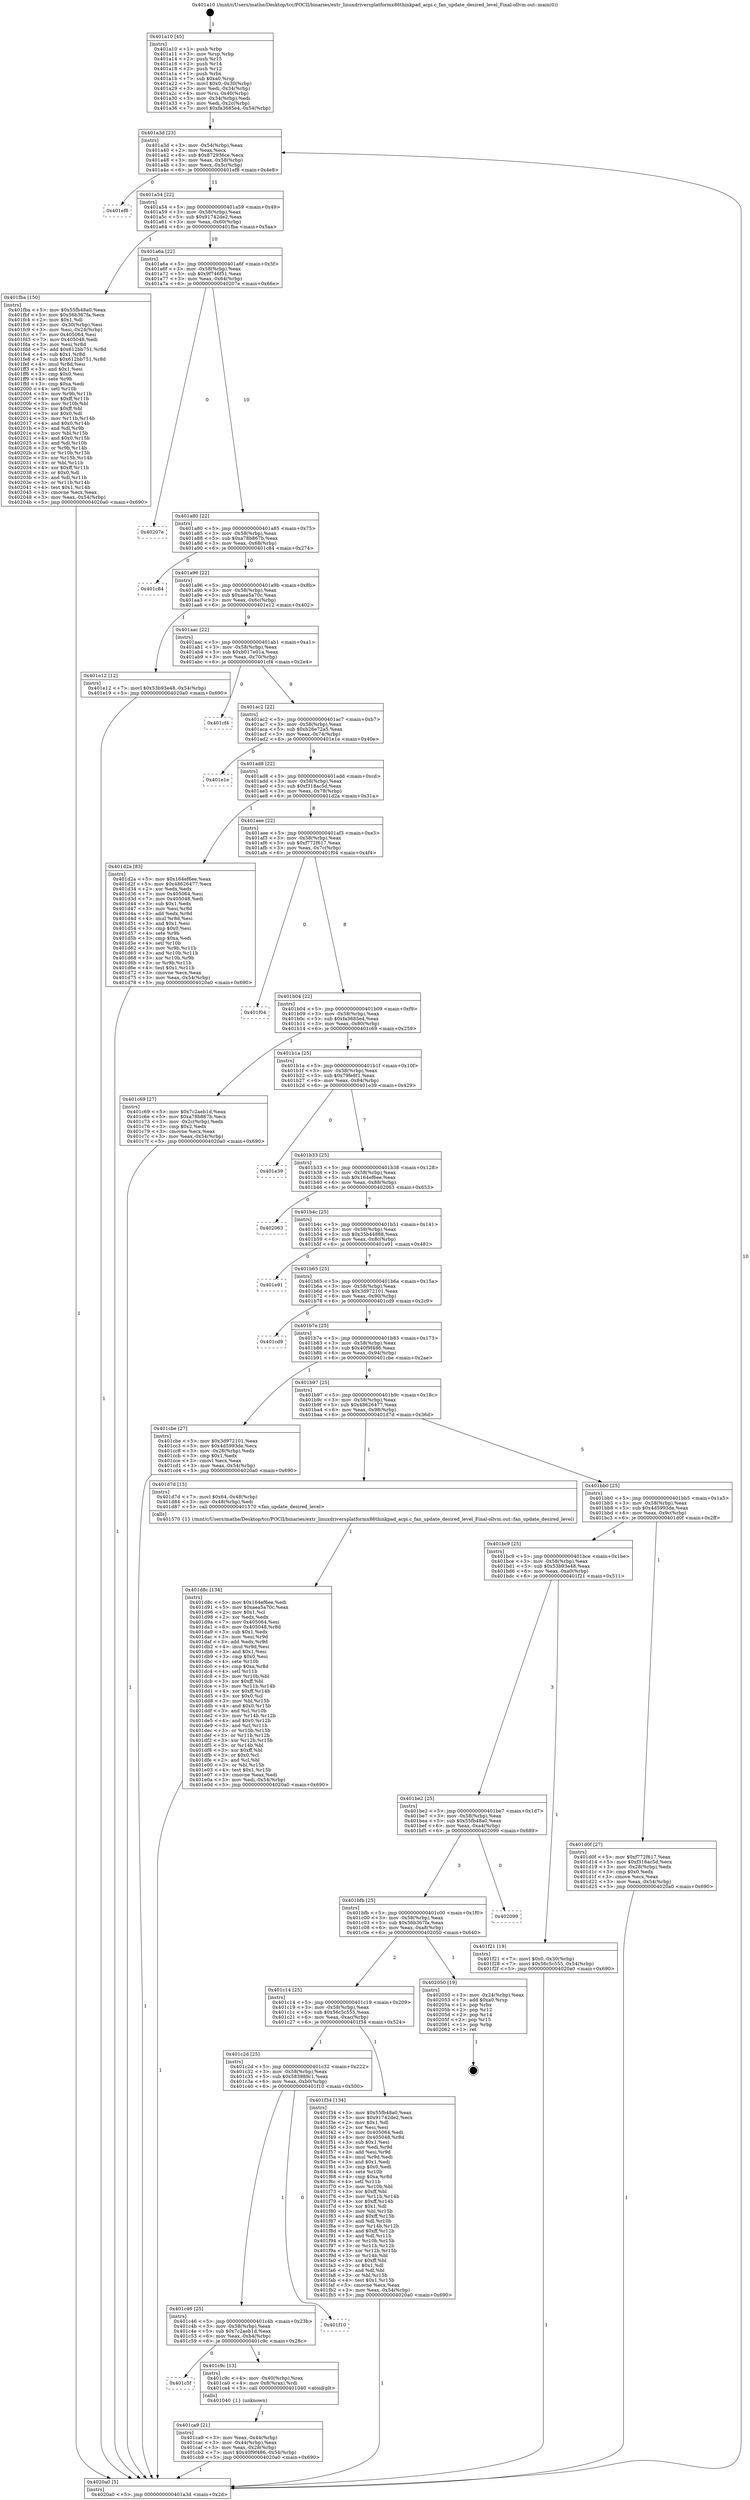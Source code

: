 digraph "0x401a10" {
  label = "0x401a10 (/mnt/c/Users/mathe/Desktop/tcc/POCII/binaries/extr_linuxdriversplatformx86thinkpad_acpi.c_fan_update_desired_level_Final-ollvm.out::main(0))"
  labelloc = "t"
  node[shape=record]

  Entry [label="",width=0.3,height=0.3,shape=circle,fillcolor=black,style=filled]
  "0x401a3d" [label="{
     0x401a3d [23]\l
     | [instrs]\l
     &nbsp;&nbsp;0x401a3d \<+3\>: mov -0x54(%rbp),%eax\l
     &nbsp;&nbsp;0x401a40 \<+2\>: mov %eax,%ecx\l
     &nbsp;&nbsp;0x401a42 \<+6\>: sub $0x872936ce,%ecx\l
     &nbsp;&nbsp;0x401a48 \<+3\>: mov %eax,-0x58(%rbp)\l
     &nbsp;&nbsp;0x401a4b \<+3\>: mov %ecx,-0x5c(%rbp)\l
     &nbsp;&nbsp;0x401a4e \<+6\>: je 0000000000401ef8 \<main+0x4e8\>\l
  }"]
  "0x401ef8" [label="{
     0x401ef8\l
  }", style=dashed]
  "0x401a54" [label="{
     0x401a54 [22]\l
     | [instrs]\l
     &nbsp;&nbsp;0x401a54 \<+5\>: jmp 0000000000401a59 \<main+0x49\>\l
     &nbsp;&nbsp;0x401a59 \<+3\>: mov -0x58(%rbp),%eax\l
     &nbsp;&nbsp;0x401a5c \<+5\>: sub $0x91742de2,%eax\l
     &nbsp;&nbsp;0x401a61 \<+3\>: mov %eax,-0x60(%rbp)\l
     &nbsp;&nbsp;0x401a64 \<+6\>: je 0000000000401fba \<main+0x5aa\>\l
  }"]
  Exit [label="",width=0.3,height=0.3,shape=circle,fillcolor=black,style=filled,peripheries=2]
  "0x401fba" [label="{
     0x401fba [150]\l
     | [instrs]\l
     &nbsp;&nbsp;0x401fba \<+5\>: mov $0x55fb48a0,%eax\l
     &nbsp;&nbsp;0x401fbf \<+5\>: mov $0x56b367fa,%ecx\l
     &nbsp;&nbsp;0x401fc4 \<+2\>: mov $0x1,%dl\l
     &nbsp;&nbsp;0x401fc6 \<+3\>: mov -0x30(%rbp),%esi\l
     &nbsp;&nbsp;0x401fc9 \<+3\>: mov %esi,-0x24(%rbp)\l
     &nbsp;&nbsp;0x401fcc \<+7\>: mov 0x405064,%esi\l
     &nbsp;&nbsp;0x401fd3 \<+7\>: mov 0x405048,%edi\l
     &nbsp;&nbsp;0x401fda \<+3\>: mov %esi,%r8d\l
     &nbsp;&nbsp;0x401fdd \<+7\>: add $0x612bb751,%r8d\l
     &nbsp;&nbsp;0x401fe4 \<+4\>: sub $0x1,%r8d\l
     &nbsp;&nbsp;0x401fe8 \<+7\>: sub $0x612bb751,%r8d\l
     &nbsp;&nbsp;0x401fef \<+4\>: imul %r8d,%esi\l
     &nbsp;&nbsp;0x401ff3 \<+3\>: and $0x1,%esi\l
     &nbsp;&nbsp;0x401ff6 \<+3\>: cmp $0x0,%esi\l
     &nbsp;&nbsp;0x401ff9 \<+4\>: sete %r9b\l
     &nbsp;&nbsp;0x401ffd \<+3\>: cmp $0xa,%edi\l
     &nbsp;&nbsp;0x402000 \<+4\>: setl %r10b\l
     &nbsp;&nbsp;0x402004 \<+3\>: mov %r9b,%r11b\l
     &nbsp;&nbsp;0x402007 \<+4\>: xor $0xff,%r11b\l
     &nbsp;&nbsp;0x40200b \<+3\>: mov %r10b,%bl\l
     &nbsp;&nbsp;0x40200e \<+3\>: xor $0xff,%bl\l
     &nbsp;&nbsp;0x402011 \<+3\>: xor $0x0,%dl\l
     &nbsp;&nbsp;0x402014 \<+3\>: mov %r11b,%r14b\l
     &nbsp;&nbsp;0x402017 \<+4\>: and $0x0,%r14b\l
     &nbsp;&nbsp;0x40201b \<+3\>: and %dl,%r9b\l
     &nbsp;&nbsp;0x40201e \<+3\>: mov %bl,%r15b\l
     &nbsp;&nbsp;0x402021 \<+4\>: and $0x0,%r15b\l
     &nbsp;&nbsp;0x402025 \<+3\>: and %dl,%r10b\l
     &nbsp;&nbsp;0x402028 \<+3\>: or %r9b,%r14b\l
     &nbsp;&nbsp;0x40202b \<+3\>: or %r10b,%r15b\l
     &nbsp;&nbsp;0x40202e \<+3\>: xor %r15b,%r14b\l
     &nbsp;&nbsp;0x402031 \<+3\>: or %bl,%r11b\l
     &nbsp;&nbsp;0x402034 \<+4\>: xor $0xff,%r11b\l
     &nbsp;&nbsp;0x402038 \<+3\>: or $0x0,%dl\l
     &nbsp;&nbsp;0x40203b \<+3\>: and %dl,%r11b\l
     &nbsp;&nbsp;0x40203e \<+3\>: or %r11b,%r14b\l
     &nbsp;&nbsp;0x402041 \<+4\>: test $0x1,%r14b\l
     &nbsp;&nbsp;0x402045 \<+3\>: cmovne %ecx,%eax\l
     &nbsp;&nbsp;0x402048 \<+3\>: mov %eax,-0x54(%rbp)\l
     &nbsp;&nbsp;0x40204b \<+5\>: jmp 00000000004020a0 \<main+0x690\>\l
  }"]
  "0x401a6a" [label="{
     0x401a6a [22]\l
     | [instrs]\l
     &nbsp;&nbsp;0x401a6a \<+5\>: jmp 0000000000401a6f \<main+0x5f\>\l
     &nbsp;&nbsp;0x401a6f \<+3\>: mov -0x58(%rbp),%eax\l
     &nbsp;&nbsp;0x401a72 \<+5\>: sub $0x9f746f51,%eax\l
     &nbsp;&nbsp;0x401a77 \<+3\>: mov %eax,-0x64(%rbp)\l
     &nbsp;&nbsp;0x401a7a \<+6\>: je 000000000040207e \<main+0x66e\>\l
  }"]
  "0x401d8c" [label="{
     0x401d8c [134]\l
     | [instrs]\l
     &nbsp;&nbsp;0x401d8c \<+5\>: mov $0x164ef6ee,%edi\l
     &nbsp;&nbsp;0x401d91 \<+5\>: mov $0xaea5a70c,%eax\l
     &nbsp;&nbsp;0x401d96 \<+2\>: mov $0x1,%cl\l
     &nbsp;&nbsp;0x401d98 \<+2\>: xor %edx,%edx\l
     &nbsp;&nbsp;0x401d9a \<+7\>: mov 0x405064,%esi\l
     &nbsp;&nbsp;0x401da1 \<+8\>: mov 0x405048,%r8d\l
     &nbsp;&nbsp;0x401da9 \<+3\>: sub $0x1,%edx\l
     &nbsp;&nbsp;0x401dac \<+3\>: mov %esi,%r9d\l
     &nbsp;&nbsp;0x401daf \<+3\>: add %edx,%r9d\l
     &nbsp;&nbsp;0x401db2 \<+4\>: imul %r9d,%esi\l
     &nbsp;&nbsp;0x401db6 \<+3\>: and $0x1,%esi\l
     &nbsp;&nbsp;0x401db9 \<+3\>: cmp $0x0,%esi\l
     &nbsp;&nbsp;0x401dbc \<+4\>: sete %r10b\l
     &nbsp;&nbsp;0x401dc0 \<+4\>: cmp $0xa,%r8d\l
     &nbsp;&nbsp;0x401dc4 \<+4\>: setl %r11b\l
     &nbsp;&nbsp;0x401dc8 \<+3\>: mov %r10b,%bl\l
     &nbsp;&nbsp;0x401dcb \<+3\>: xor $0xff,%bl\l
     &nbsp;&nbsp;0x401dce \<+3\>: mov %r11b,%r14b\l
     &nbsp;&nbsp;0x401dd1 \<+4\>: xor $0xff,%r14b\l
     &nbsp;&nbsp;0x401dd5 \<+3\>: xor $0x0,%cl\l
     &nbsp;&nbsp;0x401dd8 \<+3\>: mov %bl,%r15b\l
     &nbsp;&nbsp;0x401ddb \<+4\>: and $0x0,%r15b\l
     &nbsp;&nbsp;0x401ddf \<+3\>: and %cl,%r10b\l
     &nbsp;&nbsp;0x401de2 \<+3\>: mov %r14b,%r12b\l
     &nbsp;&nbsp;0x401de5 \<+4\>: and $0x0,%r12b\l
     &nbsp;&nbsp;0x401de9 \<+3\>: and %cl,%r11b\l
     &nbsp;&nbsp;0x401dec \<+3\>: or %r10b,%r15b\l
     &nbsp;&nbsp;0x401def \<+3\>: or %r11b,%r12b\l
     &nbsp;&nbsp;0x401df2 \<+3\>: xor %r12b,%r15b\l
     &nbsp;&nbsp;0x401df5 \<+3\>: or %r14b,%bl\l
     &nbsp;&nbsp;0x401df8 \<+3\>: xor $0xff,%bl\l
     &nbsp;&nbsp;0x401dfb \<+3\>: or $0x0,%cl\l
     &nbsp;&nbsp;0x401dfe \<+2\>: and %cl,%bl\l
     &nbsp;&nbsp;0x401e00 \<+3\>: or %bl,%r15b\l
     &nbsp;&nbsp;0x401e03 \<+4\>: test $0x1,%r15b\l
     &nbsp;&nbsp;0x401e07 \<+3\>: cmovne %eax,%edi\l
     &nbsp;&nbsp;0x401e0a \<+3\>: mov %edi,-0x54(%rbp)\l
     &nbsp;&nbsp;0x401e0d \<+5\>: jmp 00000000004020a0 \<main+0x690\>\l
  }"]
  "0x40207e" [label="{
     0x40207e\l
  }", style=dashed]
  "0x401a80" [label="{
     0x401a80 [22]\l
     | [instrs]\l
     &nbsp;&nbsp;0x401a80 \<+5\>: jmp 0000000000401a85 \<main+0x75\>\l
     &nbsp;&nbsp;0x401a85 \<+3\>: mov -0x58(%rbp),%eax\l
     &nbsp;&nbsp;0x401a88 \<+5\>: sub $0xa78b867b,%eax\l
     &nbsp;&nbsp;0x401a8d \<+3\>: mov %eax,-0x68(%rbp)\l
     &nbsp;&nbsp;0x401a90 \<+6\>: je 0000000000401c84 \<main+0x274\>\l
  }"]
  "0x401ca9" [label="{
     0x401ca9 [21]\l
     | [instrs]\l
     &nbsp;&nbsp;0x401ca9 \<+3\>: mov %eax,-0x44(%rbp)\l
     &nbsp;&nbsp;0x401cac \<+3\>: mov -0x44(%rbp),%eax\l
     &nbsp;&nbsp;0x401caf \<+3\>: mov %eax,-0x28(%rbp)\l
     &nbsp;&nbsp;0x401cb2 \<+7\>: movl $0x40f9f486,-0x54(%rbp)\l
     &nbsp;&nbsp;0x401cb9 \<+5\>: jmp 00000000004020a0 \<main+0x690\>\l
  }"]
  "0x401c84" [label="{
     0x401c84\l
  }", style=dashed]
  "0x401a96" [label="{
     0x401a96 [22]\l
     | [instrs]\l
     &nbsp;&nbsp;0x401a96 \<+5\>: jmp 0000000000401a9b \<main+0x8b\>\l
     &nbsp;&nbsp;0x401a9b \<+3\>: mov -0x58(%rbp),%eax\l
     &nbsp;&nbsp;0x401a9e \<+5\>: sub $0xaea5a70c,%eax\l
     &nbsp;&nbsp;0x401aa3 \<+3\>: mov %eax,-0x6c(%rbp)\l
     &nbsp;&nbsp;0x401aa6 \<+6\>: je 0000000000401e12 \<main+0x402\>\l
  }"]
  "0x401c5f" [label="{
     0x401c5f\l
  }", style=dashed]
  "0x401e12" [label="{
     0x401e12 [12]\l
     | [instrs]\l
     &nbsp;&nbsp;0x401e12 \<+7\>: movl $0x53b93e48,-0x54(%rbp)\l
     &nbsp;&nbsp;0x401e19 \<+5\>: jmp 00000000004020a0 \<main+0x690\>\l
  }"]
  "0x401aac" [label="{
     0x401aac [22]\l
     | [instrs]\l
     &nbsp;&nbsp;0x401aac \<+5\>: jmp 0000000000401ab1 \<main+0xa1\>\l
     &nbsp;&nbsp;0x401ab1 \<+3\>: mov -0x58(%rbp),%eax\l
     &nbsp;&nbsp;0x401ab4 \<+5\>: sub $0xb017e01a,%eax\l
     &nbsp;&nbsp;0x401ab9 \<+3\>: mov %eax,-0x70(%rbp)\l
     &nbsp;&nbsp;0x401abc \<+6\>: je 0000000000401cf4 \<main+0x2e4\>\l
  }"]
  "0x401c9c" [label="{
     0x401c9c [13]\l
     | [instrs]\l
     &nbsp;&nbsp;0x401c9c \<+4\>: mov -0x40(%rbp),%rax\l
     &nbsp;&nbsp;0x401ca0 \<+4\>: mov 0x8(%rax),%rdi\l
     &nbsp;&nbsp;0x401ca4 \<+5\>: call 0000000000401040 \<atoi@plt\>\l
     | [calls]\l
     &nbsp;&nbsp;0x401040 \{1\} (unknown)\l
  }"]
  "0x401cf4" [label="{
     0x401cf4\l
  }", style=dashed]
  "0x401ac2" [label="{
     0x401ac2 [22]\l
     | [instrs]\l
     &nbsp;&nbsp;0x401ac2 \<+5\>: jmp 0000000000401ac7 \<main+0xb7\>\l
     &nbsp;&nbsp;0x401ac7 \<+3\>: mov -0x58(%rbp),%eax\l
     &nbsp;&nbsp;0x401aca \<+5\>: sub $0xb26e72a5,%eax\l
     &nbsp;&nbsp;0x401acf \<+3\>: mov %eax,-0x74(%rbp)\l
     &nbsp;&nbsp;0x401ad2 \<+6\>: je 0000000000401e1e \<main+0x40e\>\l
  }"]
  "0x401c46" [label="{
     0x401c46 [25]\l
     | [instrs]\l
     &nbsp;&nbsp;0x401c46 \<+5\>: jmp 0000000000401c4b \<main+0x23b\>\l
     &nbsp;&nbsp;0x401c4b \<+3\>: mov -0x58(%rbp),%eax\l
     &nbsp;&nbsp;0x401c4e \<+5\>: sub $0x7c2aeb1d,%eax\l
     &nbsp;&nbsp;0x401c53 \<+6\>: mov %eax,-0xb4(%rbp)\l
     &nbsp;&nbsp;0x401c59 \<+6\>: je 0000000000401c9c \<main+0x28c\>\l
  }"]
  "0x401e1e" [label="{
     0x401e1e\l
  }", style=dashed]
  "0x401ad8" [label="{
     0x401ad8 [22]\l
     | [instrs]\l
     &nbsp;&nbsp;0x401ad8 \<+5\>: jmp 0000000000401add \<main+0xcd\>\l
     &nbsp;&nbsp;0x401add \<+3\>: mov -0x58(%rbp),%eax\l
     &nbsp;&nbsp;0x401ae0 \<+5\>: sub $0xf318ac5d,%eax\l
     &nbsp;&nbsp;0x401ae5 \<+3\>: mov %eax,-0x78(%rbp)\l
     &nbsp;&nbsp;0x401ae8 \<+6\>: je 0000000000401d2a \<main+0x31a\>\l
  }"]
  "0x401f10" [label="{
     0x401f10\l
  }", style=dashed]
  "0x401d2a" [label="{
     0x401d2a [83]\l
     | [instrs]\l
     &nbsp;&nbsp;0x401d2a \<+5\>: mov $0x164ef6ee,%eax\l
     &nbsp;&nbsp;0x401d2f \<+5\>: mov $0x48626477,%ecx\l
     &nbsp;&nbsp;0x401d34 \<+2\>: xor %edx,%edx\l
     &nbsp;&nbsp;0x401d36 \<+7\>: mov 0x405064,%esi\l
     &nbsp;&nbsp;0x401d3d \<+7\>: mov 0x405048,%edi\l
     &nbsp;&nbsp;0x401d44 \<+3\>: sub $0x1,%edx\l
     &nbsp;&nbsp;0x401d47 \<+3\>: mov %esi,%r8d\l
     &nbsp;&nbsp;0x401d4a \<+3\>: add %edx,%r8d\l
     &nbsp;&nbsp;0x401d4d \<+4\>: imul %r8d,%esi\l
     &nbsp;&nbsp;0x401d51 \<+3\>: and $0x1,%esi\l
     &nbsp;&nbsp;0x401d54 \<+3\>: cmp $0x0,%esi\l
     &nbsp;&nbsp;0x401d57 \<+4\>: sete %r9b\l
     &nbsp;&nbsp;0x401d5b \<+3\>: cmp $0xa,%edi\l
     &nbsp;&nbsp;0x401d5e \<+4\>: setl %r10b\l
     &nbsp;&nbsp;0x401d62 \<+3\>: mov %r9b,%r11b\l
     &nbsp;&nbsp;0x401d65 \<+3\>: and %r10b,%r11b\l
     &nbsp;&nbsp;0x401d68 \<+3\>: xor %r10b,%r9b\l
     &nbsp;&nbsp;0x401d6b \<+3\>: or %r9b,%r11b\l
     &nbsp;&nbsp;0x401d6e \<+4\>: test $0x1,%r11b\l
     &nbsp;&nbsp;0x401d72 \<+3\>: cmovne %ecx,%eax\l
     &nbsp;&nbsp;0x401d75 \<+3\>: mov %eax,-0x54(%rbp)\l
     &nbsp;&nbsp;0x401d78 \<+5\>: jmp 00000000004020a0 \<main+0x690\>\l
  }"]
  "0x401aee" [label="{
     0x401aee [22]\l
     | [instrs]\l
     &nbsp;&nbsp;0x401aee \<+5\>: jmp 0000000000401af3 \<main+0xe3\>\l
     &nbsp;&nbsp;0x401af3 \<+3\>: mov -0x58(%rbp),%eax\l
     &nbsp;&nbsp;0x401af6 \<+5\>: sub $0xf772f617,%eax\l
     &nbsp;&nbsp;0x401afb \<+3\>: mov %eax,-0x7c(%rbp)\l
     &nbsp;&nbsp;0x401afe \<+6\>: je 0000000000401f04 \<main+0x4f4\>\l
  }"]
  "0x401c2d" [label="{
     0x401c2d [25]\l
     | [instrs]\l
     &nbsp;&nbsp;0x401c2d \<+5\>: jmp 0000000000401c32 \<main+0x222\>\l
     &nbsp;&nbsp;0x401c32 \<+3\>: mov -0x58(%rbp),%eax\l
     &nbsp;&nbsp;0x401c35 \<+5\>: sub $0x583989c1,%eax\l
     &nbsp;&nbsp;0x401c3a \<+6\>: mov %eax,-0xb0(%rbp)\l
     &nbsp;&nbsp;0x401c40 \<+6\>: je 0000000000401f10 \<main+0x500\>\l
  }"]
  "0x401f04" [label="{
     0x401f04\l
  }", style=dashed]
  "0x401b04" [label="{
     0x401b04 [22]\l
     | [instrs]\l
     &nbsp;&nbsp;0x401b04 \<+5\>: jmp 0000000000401b09 \<main+0xf9\>\l
     &nbsp;&nbsp;0x401b09 \<+3\>: mov -0x58(%rbp),%eax\l
     &nbsp;&nbsp;0x401b0c \<+5\>: sub $0xfa3685e4,%eax\l
     &nbsp;&nbsp;0x401b11 \<+3\>: mov %eax,-0x80(%rbp)\l
     &nbsp;&nbsp;0x401b14 \<+6\>: je 0000000000401c69 \<main+0x259\>\l
  }"]
  "0x401f34" [label="{
     0x401f34 [134]\l
     | [instrs]\l
     &nbsp;&nbsp;0x401f34 \<+5\>: mov $0x55fb48a0,%eax\l
     &nbsp;&nbsp;0x401f39 \<+5\>: mov $0x91742de2,%ecx\l
     &nbsp;&nbsp;0x401f3e \<+2\>: mov $0x1,%dl\l
     &nbsp;&nbsp;0x401f40 \<+2\>: xor %esi,%esi\l
     &nbsp;&nbsp;0x401f42 \<+7\>: mov 0x405064,%edi\l
     &nbsp;&nbsp;0x401f49 \<+8\>: mov 0x405048,%r8d\l
     &nbsp;&nbsp;0x401f51 \<+3\>: sub $0x1,%esi\l
     &nbsp;&nbsp;0x401f54 \<+3\>: mov %edi,%r9d\l
     &nbsp;&nbsp;0x401f57 \<+3\>: add %esi,%r9d\l
     &nbsp;&nbsp;0x401f5a \<+4\>: imul %r9d,%edi\l
     &nbsp;&nbsp;0x401f5e \<+3\>: and $0x1,%edi\l
     &nbsp;&nbsp;0x401f61 \<+3\>: cmp $0x0,%edi\l
     &nbsp;&nbsp;0x401f64 \<+4\>: sete %r10b\l
     &nbsp;&nbsp;0x401f68 \<+4\>: cmp $0xa,%r8d\l
     &nbsp;&nbsp;0x401f6c \<+4\>: setl %r11b\l
     &nbsp;&nbsp;0x401f70 \<+3\>: mov %r10b,%bl\l
     &nbsp;&nbsp;0x401f73 \<+3\>: xor $0xff,%bl\l
     &nbsp;&nbsp;0x401f76 \<+3\>: mov %r11b,%r14b\l
     &nbsp;&nbsp;0x401f79 \<+4\>: xor $0xff,%r14b\l
     &nbsp;&nbsp;0x401f7d \<+3\>: xor $0x1,%dl\l
     &nbsp;&nbsp;0x401f80 \<+3\>: mov %bl,%r15b\l
     &nbsp;&nbsp;0x401f83 \<+4\>: and $0xff,%r15b\l
     &nbsp;&nbsp;0x401f87 \<+3\>: and %dl,%r10b\l
     &nbsp;&nbsp;0x401f8a \<+3\>: mov %r14b,%r12b\l
     &nbsp;&nbsp;0x401f8d \<+4\>: and $0xff,%r12b\l
     &nbsp;&nbsp;0x401f91 \<+3\>: and %dl,%r11b\l
     &nbsp;&nbsp;0x401f94 \<+3\>: or %r10b,%r15b\l
     &nbsp;&nbsp;0x401f97 \<+3\>: or %r11b,%r12b\l
     &nbsp;&nbsp;0x401f9a \<+3\>: xor %r12b,%r15b\l
     &nbsp;&nbsp;0x401f9d \<+3\>: or %r14b,%bl\l
     &nbsp;&nbsp;0x401fa0 \<+3\>: xor $0xff,%bl\l
     &nbsp;&nbsp;0x401fa3 \<+3\>: or $0x1,%dl\l
     &nbsp;&nbsp;0x401fa6 \<+2\>: and %dl,%bl\l
     &nbsp;&nbsp;0x401fa8 \<+3\>: or %bl,%r15b\l
     &nbsp;&nbsp;0x401fab \<+4\>: test $0x1,%r15b\l
     &nbsp;&nbsp;0x401faf \<+3\>: cmovne %ecx,%eax\l
     &nbsp;&nbsp;0x401fb2 \<+3\>: mov %eax,-0x54(%rbp)\l
     &nbsp;&nbsp;0x401fb5 \<+5\>: jmp 00000000004020a0 \<main+0x690\>\l
  }"]
  "0x401c69" [label="{
     0x401c69 [27]\l
     | [instrs]\l
     &nbsp;&nbsp;0x401c69 \<+5\>: mov $0x7c2aeb1d,%eax\l
     &nbsp;&nbsp;0x401c6e \<+5\>: mov $0xa78b867b,%ecx\l
     &nbsp;&nbsp;0x401c73 \<+3\>: mov -0x2c(%rbp),%edx\l
     &nbsp;&nbsp;0x401c76 \<+3\>: cmp $0x2,%edx\l
     &nbsp;&nbsp;0x401c79 \<+3\>: cmovne %ecx,%eax\l
     &nbsp;&nbsp;0x401c7c \<+3\>: mov %eax,-0x54(%rbp)\l
     &nbsp;&nbsp;0x401c7f \<+5\>: jmp 00000000004020a0 \<main+0x690\>\l
  }"]
  "0x401b1a" [label="{
     0x401b1a [25]\l
     | [instrs]\l
     &nbsp;&nbsp;0x401b1a \<+5\>: jmp 0000000000401b1f \<main+0x10f\>\l
     &nbsp;&nbsp;0x401b1f \<+3\>: mov -0x58(%rbp),%eax\l
     &nbsp;&nbsp;0x401b22 \<+5\>: sub $0x79fe8f1,%eax\l
     &nbsp;&nbsp;0x401b27 \<+6\>: mov %eax,-0x84(%rbp)\l
     &nbsp;&nbsp;0x401b2d \<+6\>: je 0000000000401e39 \<main+0x429\>\l
  }"]
  "0x4020a0" [label="{
     0x4020a0 [5]\l
     | [instrs]\l
     &nbsp;&nbsp;0x4020a0 \<+5\>: jmp 0000000000401a3d \<main+0x2d\>\l
  }"]
  "0x401a10" [label="{
     0x401a10 [45]\l
     | [instrs]\l
     &nbsp;&nbsp;0x401a10 \<+1\>: push %rbp\l
     &nbsp;&nbsp;0x401a11 \<+3\>: mov %rsp,%rbp\l
     &nbsp;&nbsp;0x401a14 \<+2\>: push %r15\l
     &nbsp;&nbsp;0x401a16 \<+2\>: push %r14\l
     &nbsp;&nbsp;0x401a18 \<+2\>: push %r12\l
     &nbsp;&nbsp;0x401a1a \<+1\>: push %rbx\l
     &nbsp;&nbsp;0x401a1b \<+7\>: sub $0xa0,%rsp\l
     &nbsp;&nbsp;0x401a22 \<+7\>: movl $0x0,-0x30(%rbp)\l
     &nbsp;&nbsp;0x401a29 \<+3\>: mov %edi,-0x34(%rbp)\l
     &nbsp;&nbsp;0x401a2c \<+4\>: mov %rsi,-0x40(%rbp)\l
     &nbsp;&nbsp;0x401a30 \<+3\>: mov -0x34(%rbp),%edi\l
     &nbsp;&nbsp;0x401a33 \<+3\>: mov %edi,-0x2c(%rbp)\l
     &nbsp;&nbsp;0x401a36 \<+7\>: movl $0xfa3685e4,-0x54(%rbp)\l
  }"]
  "0x401c14" [label="{
     0x401c14 [25]\l
     | [instrs]\l
     &nbsp;&nbsp;0x401c14 \<+5\>: jmp 0000000000401c19 \<main+0x209\>\l
     &nbsp;&nbsp;0x401c19 \<+3\>: mov -0x58(%rbp),%eax\l
     &nbsp;&nbsp;0x401c1c \<+5\>: sub $0x56c5c555,%eax\l
     &nbsp;&nbsp;0x401c21 \<+6\>: mov %eax,-0xac(%rbp)\l
     &nbsp;&nbsp;0x401c27 \<+6\>: je 0000000000401f34 \<main+0x524\>\l
  }"]
  "0x401e39" [label="{
     0x401e39\l
  }", style=dashed]
  "0x401b33" [label="{
     0x401b33 [25]\l
     | [instrs]\l
     &nbsp;&nbsp;0x401b33 \<+5\>: jmp 0000000000401b38 \<main+0x128\>\l
     &nbsp;&nbsp;0x401b38 \<+3\>: mov -0x58(%rbp),%eax\l
     &nbsp;&nbsp;0x401b3b \<+5\>: sub $0x164ef6ee,%eax\l
     &nbsp;&nbsp;0x401b40 \<+6\>: mov %eax,-0x88(%rbp)\l
     &nbsp;&nbsp;0x401b46 \<+6\>: je 0000000000402063 \<main+0x653\>\l
  }"]
  "0x402050" [label="{
     0x402050 [19]\l
     | [instrs]\l
     &nbsp;&nbsp;0x402050 \<+3\>: mov -0x24(%rbp),%eax\l
     &nbsp;&nbsp;0x402053 \<+7\>: add $0xa0,%rsp\l
     &nbsp;&nbsp;0x40205a \<+1\>: pop %rbx\l
     &nbsp;&nbsp;0x40205b \<+2\>: pop %r12\l
     &nbsp;&nbsp;0x40205d \<+2\>: pop %r14\l
     &nbsp;&nbsp;0x40205f \<+2\>: pop %r15\l
     &nbsp;&nbsp;0x402061 \<+1\>: pop %rbp\l
     &nbsp;&nbsp;0x402062 \<+1\>: ret\l
  }"]
  "0x402063" [label="{
     0x402063\l
  }", style=dashed]
  "0x401b4c" [label="{
     0x401b4c [25]\l
     | [instrs]\l
     &nbsp;&nbsp;0x401b4c \<+5\>: jmp 0000000000401b51 \<main+0x141\>\l
     &nbsp;&nbsp;0x401b51 \<+3\>: mov -0x58(%rbp),%eax\l
     &nbsp;&nbsp;0x401b54 \<+5\>: sub $0x35b44888,%eax\l
     &nbsp;&nbsp;0x401b59 \<+6\>: mov %eax,-0x8c(%rbp)\l
     &nbsp;&nbsp;0x401b5f \<+6\>: je 0000000000401e91 \<main+0x481\>\l
  }"]
  "0x401bfb" [label="{
     0x401bfb [25]\l
     | [instrs]\l
     &nbsp;&nbsp;0x401bfb \<+5\>: jmp 0000000000401c00 \<main+0x1f0\>\l
     &nbsp;&nbsp;0x401c00 \<+3\>: mov -0x58(%rbp),%eax\l
     &nbsp;&nbsp;0x401c03 \<+5\>: sub $0x56b367fa,%eax\l
     &nbsp;&nbsp;0x401c08 \<+6\>: mov %eax,-0xa8(%rbp)\l
     &nbsp;&nbsp;0x401c0e \<+6\>: je 0000000000402050 \<main+0x640\>\l
  }"]
  "0x401e91" [label="{
     0x401e91\l
  }", style=dashed]
  "0x401b65" [label="{
     0x401b65 [25]\l
     | [instrs]\l
     &nbsp;&nbsp;0x401b65 \<+5\>: jmp 0000000000401b6a \<main+0x15a\>\l
     &nbsp;&nbsp;0x401b6a \<+3\>: mov -0x58(%rbp),%eax\l
     &nbsp;&nbsp;0x401b6d \<+5\>: sub $0x3d972101,%eax\l
     &nbsp;&nbsp;0x401b72 \<+6\>: mov %eax,-0x90(%rbp)\l
     &nbsp;&nbsp;0x401b78 \<+6\>: je 0000000000401cd9 \<main+0x2c9\>\l
  }"]
  "0x402099" [label="{
     0x402099\l
  }", style=dashed]
  "0x401cd9" [label="{
     0x401cd9\l
  }", style=dashed]
  "0x401b7e" [label="{
     0x401b7e [25]\l
     | [instrs]\l
     &nbsp;&nbsp;0x401b7e \<+5\>: jmp 0000000000401b83 \<main+0x173\>\l
     &nbsp;&nbsp;0x401b83 \<+3\>: mov -0x58(%rbp),%eax\l
     &nbsp;&nbsp;0x401b86 \<+5\>: sub $0x40f9f486,%eax\l
     &nbsp;&nbsp;0x401b8b \<+6\>: mov %eax,-0x94(%rbp)\l
     &nbsp;&nbsp;0x401b91 \<+6\>: je 0000000000401cbe \<main+0x2ae\>\l
  }"]
  "0x401be2" [label="{
     0x401be2 [25]\l
     | [instrs]\l
     &nbsp;&nbsp;0x401be2 \<+5\>: jmp 0000000000401be7 \<main+0x1d7\>\l
     &nbsp;&nbsp;0x401be7 \<+3\>: mov -0x58(%rbp),%eax\l
     &nbsp;&nbsp;0x401bea \<+5\>: sub $0x55fb48a0,%eax\l
     &nbsp;&nbsp;0x401bef \<+6\>: mov %eax,-0xa4(%rbp)\l
     &nbsp;&nbsp;0x401bf5 \<+6\>: je 0000000000402099 \<main+0x689\>\l
  }"]
  "0x401cbe" [label="{
     0x401cbe [27]\l
     | [instrs]\l
     &nbsp;&nbsp;0x401cbe \<+5\>: mov $0x3d972101,%eax\l
     &nbsp;&nbsp;0x401cc3 \<+5\>: mov $0x4d5993de,%ecx\l
     &nbsp;&nbsp;0x401cc8 \<+3\>: mov -0x28(%rbp),%edx\l
     &nbsp;&nbsp;0x401ccb \<+3\>: cmp $0x1,%edx\l
     &nbsp;&nbsp;0x401cce \<+3\>: cmovl %ecx,%eax\l
     &nbsp;&nbsp;0x401cd1 \<+3\>: mov %eax,-0x54(%rbp)\l
     &nbsp;&nbsp;0x401cd4 \<+5\>: jmp 00000000004020a0 \<main+0x690\>\l
  }"]
  "0x401b97" [label="{
     0x401b97 [25]\l
     | [instrs]\l
     &nbsp;&nbsp;0x401b97 \<+5\>: jmp 0000000000401b9c \<main+0x18c\>\l
     &nbsp;&nbsp;0x401b9c \<+3\>: mov -0x58(%rbp),%eax\l
     &nbsp;&nbsp;0x401b9f \<+5\>: sub $0x48626477,%eax\l
     &nbsp;&nbsp;0x401ba4 \<+6\>: mov %eax,-0x98(%rbp)\l
     &nbsp;&nbsp;0x401baa \<+6\>: je 0000000000401d7d \<main+0x36d\>\l
  }"]
  "0x401f21" [label="{
     0x401f21 [19]\l
     | [instrs]\l
     &nbsp;&nbsp;0x401f21 \<+7\>: movl $0x0,-0x30(%rbp)\l
     &nbsp;&nbsp;0x401f28 \<+7\>: movl $0x56c5c555,-0x54(%rbp)\l
     &nbsp;&nbsp;0x401f2f \<+5\>: jmp 00000000004020a0 \<main+0x690\>\l
  }"]
  "0x401d7d" [label="{
     0x401d7d [15]\l
     | [instrs]\l
     &nbsp;&nbsp;0x401d7d \<+7\>: movl $0x64,-0x48(%rbp)\l
     &nbsp;&nbsp;0x401d84 \<+3\>: mov -0x48(%rbp),%edi\l
     &nbsp;&nbsp;0x401d87 \<+5\>: call 0000000000401570 \<fan_update_desired_level\>\l
     | [calls]\l
     &nbsp;&nbsp;0x401570 \{1\} (/mnt/c/Users/mathe/Desktop/tcc/POCII/binaries/extr_linuxdriversplatformx86thinkpad_acpi.c_fan_update_desired_level_Final-ollvm.out::fan_update_desired_level)\l
  }"]
  "0x401bb0" [label="{
     0x401bb0 [25]\l
     | [instrs]\l
     &nbsp;&nbsp;0x401bb0 \<+5\>: jmp 0000000000401bb5 \<main+0x1a5\>\l
     &nbsp;&nbsp;0x401bb5 \<+3\>: mov -0x58(%rbp),%eax\l
     &nbsp;&nbsp;0x401bb8 \<+5\>: sub $0x4d5993de,%eax\l
     &nbsp;&nbsp;0x401bbd \<+6\>: mov %eax,-0x9c(%rbp)\l
     &nbsp;&nbsp;0x401bc3 \<+6\>: je 0000000000401d0f \<main+0x2ff\>\l
  }"]
  "0x401bc9" [label="{
     0x401bc9 [25]\l
     | [instrs]\l
     &nbsp;&nbsp;0x401bc9 \<+5\>: jmp 0000000000401bce \<main+0x1be\>\l
     &nbsp;&nbsp;0x401bce \<+3\>: mov -0x58(%rbp),%eax\l
     &nbsp;&nbsp;0x401bd1 \<+5\>: sub $0x53b93e48,%eax\l
     &nbsp;&nbsp;0x401bd6 \<+6\>: mov %eax,-0xa0(%rbp)\l
     &nbsp;&nbsp;0x401bdc \<+6\>: je 0000000000401f21 \<main+0x511\>\l
  }"]
  "0x401d0f" [label="{
     0x401d0f [27]\l
     | [instrs]\l
     &nbsp;&nbsp;0x401d0f \<+5\>: mov $0xf772f617,%eax\l
     &nbsp;&nbsp;0x401d14 \<+5\>: mov $0xf318ac5d,%ecx\l
     &nbsp;&nbsp;0x401d19 \<+3\>: mov -0x28(%rbp),%edx\l
     &nbsp;&nbsp;0x401d1c \<+3\>: cmp $0x0,%edx\l
     &nbsp;&nbsp;0x401d1f \<+3\>: cmove %ecx,%eax\l
     &nbsp;&nbsp;0x401d22 \<+3\>: mov %eax,-0x54(%rbp)\l
     &nbsp;&nbsp;0x401d25 \<+5\>: jmp 00000000004020a0 \<main+0x690\>\l
  }"]
  Entry -> "0x401a10" [label=" 1"]
  "0x401a3d" -> "0x401ef8" [label=" 0"]
  "0x401a3d" -> "0x401a54" [label=" 11"]
  "0x402050" -> Exit [label=" 1"]
  "0x401a54" -> "0x401fba" [label=" 1"]
  "0x401a54" -> "0x401a6a" [label=" 10"]
  "0x401fba" -> "0x4020a0" [label=" 1"]
  "0x401a6a" -> "0x40207e" [label=" 0"]
  "0x401a6a" -> "0x401a80" [label=" 10"]
  "0x401f34" -> "0x4020a0" [label=" 1"]
  "0x401a80" -> "0x401c84" [label=" 0"]
  "0x401a80" -> "0x401a96" [label=" 10"]
  "0x401f21" -> "0x4020a0" [label=" 1"]
  "0x401a96" -> "0x401e12" [label=" 1"]
  "0x401a96" -> "0x401aac" [label=" 9"]
  "0x401e12" -> "0x4020a0" [label=" 1"]
  "0x401aac" -> "0x401cf4" [label=" 0"]
  "0x401aac" -> "0x401ac2" [label=" 9"]
  "0x401d8c" -> "0x4020a0" [label=" 1"]
  "0x401ac2" -> "0x401e1e" [label=" 0"]
  "0x401ac2" -> "0x401ad8" [label=" 9"]
  "0x401d2a" -> "0x4020a0" [label=" 1"]
  "0x401ad8" -> "0x401d2a" [label=" 1"]
  "0x401ad8" -> "0x401aee" [label=" 8"]
  "0x401d0f" -> "0x4020a0" [label=" 1"]
  "0x401aee" -> "0x401f04" [label=" 0"]
  "0x401aee" -> "0x401b04" [label=" 8"]
  "0x401ca9" -> "0x4020a0" [label=" 1"]
  "0x401b04" -> "0x401c69" [label=" 1"]
  "0x401b04" -> "0x401b1a" [label=" 7"]
  "0x401c69" -> "0x4020a0" [label=" 1"]
  "0x401a10" -> "0x401a3d" [label=" 1"]
  "0x4020a0" -> "0x401a3d" [label=" 10"]
  "0x401c9c" -> "0x401ca9" [label=" 1"]
  "0x401b1a" -> "0x401e39" [label=" 0"]
  "0x401b1a" -> "0x401b33" [label=" 7"]
  "0x401c46" -> "0x401c9c" [label=" 1"]
  "0x401b33" -> "0x402063" [label=" 0"]
  "0x401b33" -> "0x401b4c" [label=" 7"]
  "0x401d7d" -> "0x401d8c" [label=" 1"]
  "0x401b4c" -> "0x401e91" [label=" 0"]
  "0x401b4c" -> "0x401b65" [label=" 7"]
  "0x401c2d" -> "0x401f10" [label=" 0"]
  "0x401b65" -> "0x401cd9" [label=" 0"]
  "0x401b65" -> "0x401b7e" [label=" 7"]
  "0x401cbe" -> "0x4020a0" [label=" 1"]
  "0x401b7e" -> "0x401cbe" [label=" 1"]
  "0x401b7e" -> "0x401b97" [label=" 6"]
  "0x401c14" -> "0x401f34" [label=" 1"]
  "0x401b97" -> "0x401d7d" [label=" 1"]
  "0x401b97" -> "0x401bb0" [label=" 5"]
  "0x401c46" -> "0x401c5f" [label=" 0"]
  "0x401bb0" -> "0x401d0f" [label=" 1"]
  "0x401bb0" -> "0x401bc9" [label=" 4"]
  "0x401bfb" -> "0x401c14" [label=" 2"]
  "0x401bc9" -> "0x401f21" [label=" 1"]
  "0x401bc9" -> "0x401be2" [label=" 3"]
  "0x401c14" -> "0x401c2d" [label=" 1"]
  "0x401be2" -> "0x402099" [label=" 0"]
  "0x401be2" -> "0x401bfb" [label=" 3"]
  "0x401c2d" -> "0x401c46" [label=" 1"]
  "0x401bfb" -> "0x402050" [label=" 1"]
}

